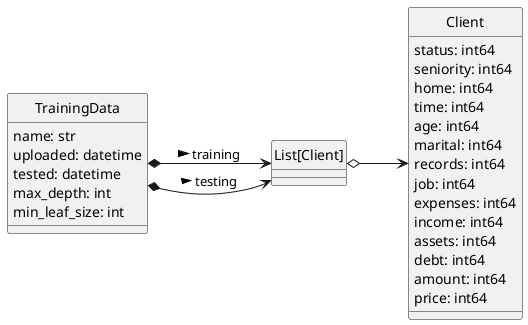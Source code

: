 @startuml
'logical_view_1'
left to right direction
skinparam monochrome true
skinparam handwritten false
hide class circle
skinparam shadowing false

class TrainingData {
    
    name: str
    uploaded: datetime
    tested: datetime
    max_depth: int
    min_leaf_size: int

}

class "List[Client]"
class Client {

    status: int64
    seniority: int64
    home: int64
    time: int64
    age: int64
    marital: int64
    records: int64
    job: int64
    expenses: int64
    income: int64
    assets: int64
    debt: int64
    amount: int64
    price: int64

}
TrainingData *--> "List[Client]" : training >
TrainingData *--> "List[Client]" : testing >
"List[Client]" o--> Client
@enduml
